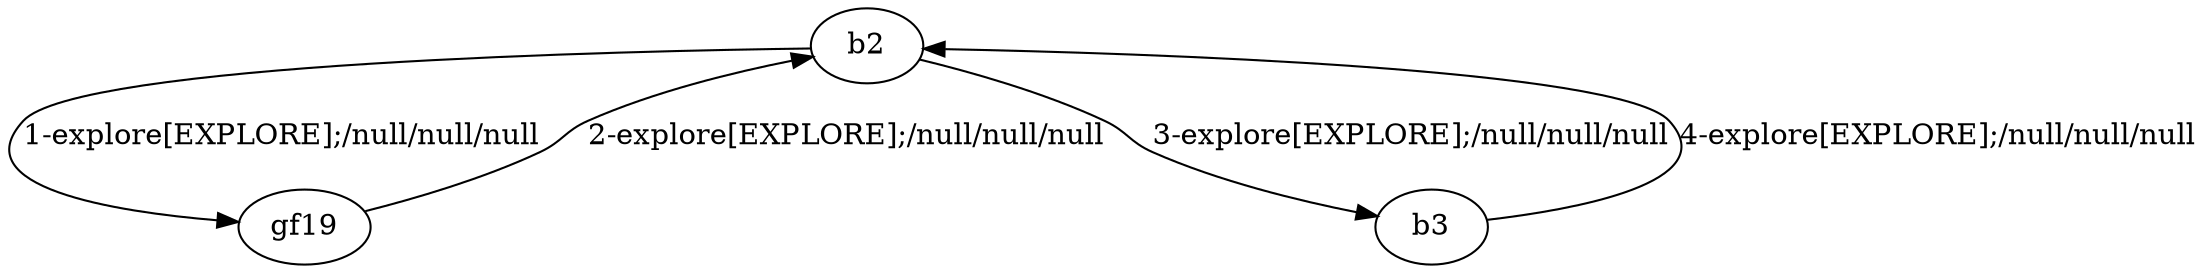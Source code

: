 # Total number of goals covered by this test: 2
# gf19 --> b2
# b3 --> b2

digraph g {
"b2" -> "gf19" [label = "1-explore[EXPLORE];/null/null/null"];
"gf19" -> "b2" [label = "2-explore[EXPLORE];/null/null/null"];
"b2" -> "b3" [label = "3-explore[EXPLORE];/null/null/null"];
"b3" -> "b2" [label = "4-explore[EXPLORE];/null/null/null"];
}